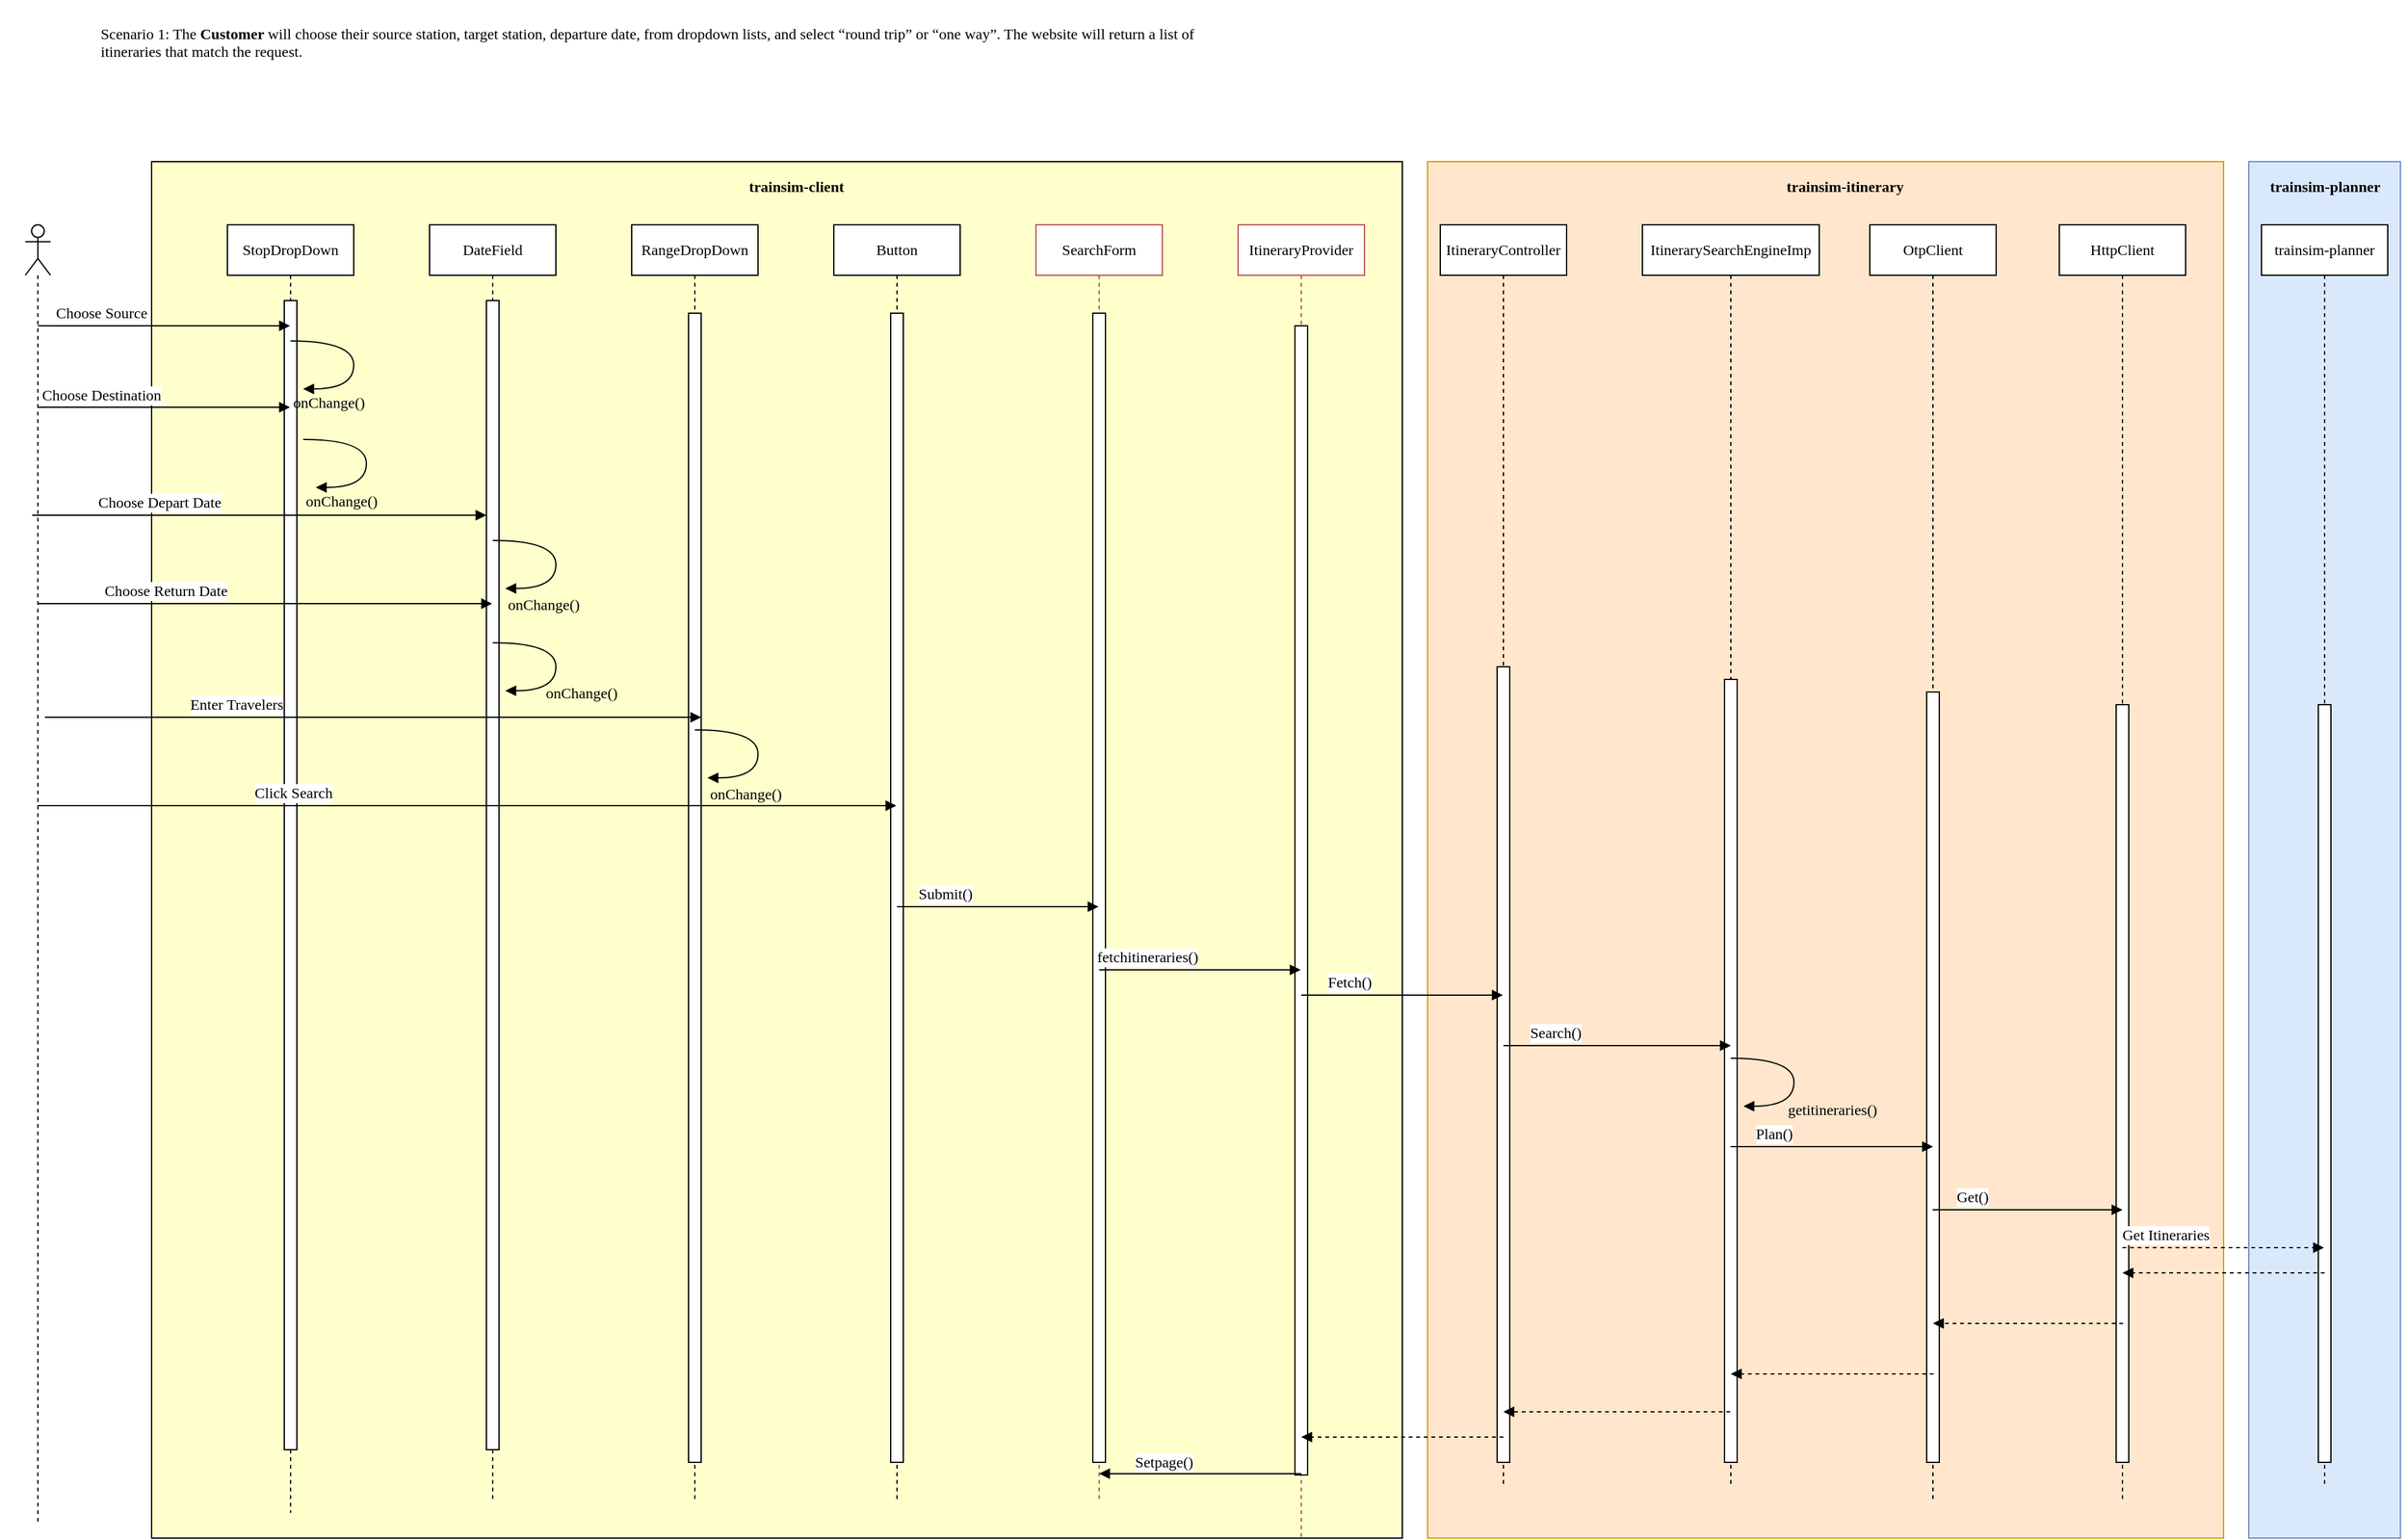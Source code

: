 <mxfile version="14.9.6" type="device"><diagram id="HAv9Fwq_7FOXWe3RpDJX" name="Page-1"><mxGraphModel dx="1106" dy="766" grid="1" gridSize="10" guides="1" tooltips="1" connect="1" arrows="1" fold="1" page="1" pageScale="1" pageWidth="850" pageHeight="1100" math="0" shadow="0"><root><mxCell id="0"/><mxCell id="1" parent="0"/><mxCell id="6cdLTFmEXHm98x8ctd0T-8" value="" style="rounded=0;whiteSpace=wrap;html=1;fillColor=#dae8fc;strokeColor=#6c8ebf;fontFamily=Verdana;fontSize=12;" parent="1" vertex="1"><mxGeometry x="1790" y="150" width="120" height="1090" as="geometry"/></mxCell><mxCell id="6cdLTFmEXHm98x8ctd0T-7" value="" style="rounded=0;whiteSpace=wrap;html=1;fillColor=#ffe6cc;strokeColor=#d79b00;fontFamily=Verdana;fontSize=12;" parent="1" vertex="1"><mxGeometry x="1140" y="150" width="630" height="1090" as="geometry"/></mxCell><mxCell id="6cdLTFmEXHm98x8ctd0T-6" value="" style="rounded=0;whiteSpace=wrap;html=1;fillColor=#FFFFCC;fontFamily=Verdana;fontSize=12;" parent="1" vertex="1"><mxGeometry x="130" y="150" width="990" height="1090" as="geometry"/></mxCell><mxCell id="EGPCPtI_2FgfYmeb5VrQ-1" value="DateField" style="shape=umlLifeline;perimeter=lifelinePerimeter;whiteSpace=wrap;html=1;container=1;collapsible=0;recursiveResize=0;outlineConnect=0;fontFamily=Verdana;fontSize=12;" parent="1" vertex="1"><mxGeometry x="350" y="200" width="100" height="1010" as="geometry"/></mxCell><mxCell id="6cdLTFmEXHm98x8ctd0T-48" value="" style="html=1;points=[];perimeter=orthogonalPerimeter;rounded=0;shadow=0;comic=0;labelBackgroundColor=none;strokeWidth=1;fontFamily=Verdana;fontSize=12;align=center;" parent="EGPCPtI_2FgfYmeb5VrQ-1" vertex="1"><mxGeometry x="45" y="60" width="10" height="910" as="geometry"/></mxCell><mxCell id="EGPCPtI_2FgfYmeb5VrQ-2" value="RangeDropDown" style="shape=umlLifeline;perimeter=lifelinePerimeter;whiteSpace=wrap;html=1;container=1;collapsible=0;recursiveResize=0;outlineConnect=0;fontFamily=Verdana;fontSize=12;" parent="1" vertex="1"><mxGeometry x="510" y="200" width="100" height="1010" as="geometry"/></mxCell><mxCell id="6cdLTFmEXHm98x8ctd0T-49" value="" style="html=1;points=[];perimeter=orthogonalPerimeter;rounded=0;shadow=0;comic=0;labelBackgroundColor=none;strokeWidth=1;fontFamily=Verdana;fontSize=12;align=center;" parent="EGPCPtI_2FgfYmeb5VrQ-2" vertex="1"><mxGeometry x="45" y="70" width="10" height="910" as="geometry"/></mxCell><mxCell id="EGPCPtI_2FgfYmeb5VrQ-3" value="StopDropDown" style="shape=umlLifeline;perimeter=lifelinePerimeter;whiteSpace=wrap;html=1;container=1;collapsible=0;recursiveResize=0;outlineConnect=0;fontFamily=Verdana;fontSize=12;" parent="1" vertex="1"><mxGeometry x="190" y="200" width="100" height="1020" as="geometry"/></mxCell><mxCell id="6cdLTFmEXHm98x8ctd0T-47" value="" style="html=1;points=[];perimeter=orthogonalPerimeter;rounded=0;shadow=0;comic=0;labelBackgroundColor=none;strokeWidth=1;fontFamily=Verdana;fontSize=12;align=center;" parent="EGPCPtI_2FgfYmeb5VrQ-3" vertex="1"><mxGeometry x="45" y="60" width="10" height="910" as="geometry"/></mxCell><mxCell id="EGPCPtI_2FgfYmeb5VrQ-4" value="" style="shape=umlLifeline;participant=umlActor;perimeter=lifelinePerimeter;whiteSpace=wrap;html=1;container=1;collapsible=0;recursiveResize=0;verticalAlign=top;spacingTop=36;outlineConnect=0;size=40;fontFamily=Verdana;fontSize=12;" parent="1" vertex="1"><mxGeometry x="30" y="200" width="20" height="1030" as="geometry"/></mxCell><mxCell id="EGPCPtI_2FgfYmeb5VrQ-5" value="Button" style="shape=umlLifeline;perimeter=lifelinePerimeter;whiteSpace=wrap;html=1;container=1;collapsible=0;recursiveResize=0;outlineConnect=0;fillColor=#FFFFFF;fontFamily=Verdana;fontSize=12;" parent="1" vertex="1"><mxGeometry x="670" y="200" width="100" height="1010" as="geometry"/></mxCell><mxCell id="6cdLTFmEXHm98x8ctd0T-50" value="" style="html=1;points=[];perimeter=orthogonalPerimeter;rounded=0;shadow=0;comic=0;labelBackgroundColor=none;strokeWidth=1;fontFamily=Verdana;fontSize=12;align=center;" parent="EGPCPtI_2FgfYmeb5VrQ-5" vertex="1"><mxGeometry x="45" y="70" width="10" height="910" as="geometry"/></mxCell><mxCell id="EGPCPtI_2FgfYmeb5VrQ-6" value="SearchForm" style="shape=umlLifeline;perimeter=lifelinePerimeter;whiteSpace=wrap;html=1;container=1;collapsible=0;recursiveResize=0;outlineConnect=0;strokeColor=#b85450;fillColor=#FFFFFF;fontFamily=Verdana;fontSize=12;" parent="1" vertex="1"><mxGeometry x="830" y="200" width="100" height="1010" as="geometry"/></mxCell><mxCell id="6cdLTFmEXHm98x8ctd0T-53" value="" style="html=1;points=[];perimeter=orthogonalPerimeter;rounded=0;shadow=0;comic=0;labelBackgroundColor=none;strokeWidth=1;fontFamily=Verdana;fontSize=12;align=center;" parent="EGPCPtI_2FgfYmeb5VrQ-6" vertex="1"><mxGeometry x="45" y="70" width="10" height="910" as="geometry"/></mxCell><mxCell id="EGPCPtI_2FgfYmeb5VrQ-7" value="ItineraryProvider" style="shape=umlLifeline;perimeter=lifelinePerimeter;whiteSpace=wrap;html=1;container=1;collapsible=0;recursiveResize=0;outlineConnect=0;strokeColor=#b85450;fillColor=#FFFFFF;fontFamily=Verdana;fontSize=12;" parent="1" vertex="1"><mxGeometry x="990" y="200" width="100" height="1040" as="geometry"/></mxCell><mxCell id="6cdLTFmEXHm98x8ctd0T-54" value="" style="html=1;points=[];perimeter=orthogonalPerimeter;rounded=0;shadow=0;comic=0;labelBackgroundColor=none;strokeWidth=1;fontFamily=Verdana;fontSize=12;align=center;" parent="EGPCPtI_2FgfYmeb5VrQ-7" vertex="1"><mxGeometry x="45" y="80" width="10" height="910" as="geometry"/></mxCell><mxCell id="EGPCPtI_2FgfYmeb5VrQ-11" value="&lt;div style=&quot;font-size: 12px;&quot;&gt;ItineraryController&lt;/div&gt;" style="shape=umlLifeline;perimeter=lifelinePerimeter;whiteSpace=wrap;html=1;container=1;collapsible=0;recursiveResize=0;outlineConnect=0;fontFamily=Verdana;fontSize=12;" parent="1" vertex="1"><mxGeometry x="1150" y="200" width="100" height="1000" as="geometry"/></mxCell><mxCell id="6cdLTFmEXHm98x8ctd0T-55" value="" style="html=1;points=[];perimeter=orthogonalPerimeter;rounded=0;shadow=0;comic=0;labelBackgroundColor=none;strokeWidth=1;fontFamily=Verdana;fontSize=12;align=center;" parent="EGPCPtI_2FgfYmeb5VrQ-11" vertex="1"><mxGeometry x="45" y="350" width="10" height="630" as="geometry"/></mxCell><mxCell id="EGPCPtI_2FgfYmeb5VrQ-12" value="ItinerarySearchEngineImp" style="shape=umlLifeline;perimeter=lifelinePerimeter;whiteSpace=wrap;html=1;container=1;collapsible=0;recursiveResize=0;outlineConnect=0;fontFamily=Verdana;fontSize=12;" parent="1" vertex="1"><mxGeometry x="1310" y="200" width="140" height="1000" as="geometry"/></mxCell><mxCell id="6cdLTFmEXHm98x8ctd0T-56" value="" style="html=1;points=[];perimeter=orthogonalPerimeter;rounded=0;shadow=0;comic=0;labelBackgroundColor=none;strokeWidth=1;fontFamily=Verdana;fontSize=12;align=center;" parent="EGPCPtI_2FgfYmeb5VrQ-12" vertex="1"><mxGeometry x="65" y="360" width="10" height="620" as="geometry"/></mxCell><mxCell id="EGPCPtI_2FgfYmeb5VrQ-20" value="" style="html=1;verticalAlign=bottom;endArrow=block;fontFamily=Verdana;fontSize=12;" parent="1" edge="1"><mxGeometry width="80" relative="1" as="geometry"><mxPoint x="40" y="280" as="sourcePoint"/><mxPoint x="239.5" y="280" as="targetPoint"/><Array as="points"><mxPoint x="80" y="280"/></Array></mxGeometry></mxCell><mxCell id="6cdLTFmEXHm98x8ctd0T-4" value="Choose Source" style="edgeLabel;html=1;align=center;verticalAlign=middle;resizable=0;points=[];fontFamily=Verdana;fontSize=12;" parent="EGPCPtI_2FgfYmeb5VrQ-20" vertex="1" connectable="0"><mxGeometry x="-0.368" y="8" relative="1" as="geometry"><mxPoint x="-13" y="-2" as="offset"/></mxGeometry></mxCell><mxCell id="EGPCPtI_2FgfYmeb5VrQ-71" value="&lt;div class=&quot;O1&quot; style=&quot;margin-top: 3.6pt; margin-bottom: 6pt; margin-left: 0.81in; text-indent: -0.31in; direction: ltr; unicode-bidi: embed; word-break: normal; font-size: 12px;&quot;&gt;&lt;font style=&quot;font-size: 12px;&quot;&gt;&lt;span style=&quot;font-size: 12px;&quot;&gt;&lt;br style=&quot;font-size: 12px;&quot;&gt;Scenario 1: The &lt;/span&gt;&lt;span style=&quot;font-weight: bold; font-size: 12px;&quot;&gt;Customer &lt;/span&gt;&lt;span style=&quot;font-size: 12px;&quot;&gt;will&amp;nbsp;choose their source station, target station, departure date, from dropdown&amp;nbsp;lists, and select “round trip” or “one way”. The website will return a list of&lt;br style=&quot;font-size: 12px;&quot;&gt;itineraries that match the request.&amp;nbsp;&lt;/span&gt;&lt;/font&gt;&lt;/div&gt;" style="text;html=1;strokeColor=none;fillColor=none;align=left;verticalAlign=middle;whiteSpace=wrap;rounded=0;fontFamily=Verdana;fontSize=12;" parent="1" vertex="1"><mxGeometry x="10" y="40" width="1730" height="20" as="geometry"/></mxCell><mxCell id="6cdLTFmEXHm98x8ctd0T-1" value="&lt;div style=&quot;font-size: 12px;&quot;&gt;OtpClient&lt;/div&gt;" style="shape=umlLifeline;perimeter=lifelinePerimeter;whiteSpace=wrap;html=1;container=1;collapsible=0;recursiveResize=0;outlineConnect=0;fontFamily=Verdana;fontSize=12;" parent="1" vertex="1"><mxGeometry x="1490" y="200" width="100" height="1010" as="geometry"/></mxCell><mxCell id="6cdLTFmEXHm98x8ctd0T-57" value="" style="html=1;points=[];perimeter=orthogonalPerimeter;rounded=0;shadow=0;comic=0;labelBackgroundColor=none;strokeWidth=1;fontFamily=Verdana;fontSize=12;align=center;" parent="6cdLTFmEXHm98x8ctd0T-1" vertex="1"><mxGeometry x="45" y="370" width="10" height="610" as="geometry"/></mxCell><mxCell id="6cdLTFmEXHm98x8ctd0T-2" value="&lt;div style=&quot;font-size: 12px;&quot;&gt;HttpClient&lt;/div&gt;" style="shape=umlLifeline;perimeter=lifelinePerimeter;whiteSpace=wrap;html=1;container=1;collapsible=0;recursiveResize=0;outlineConnect=0;fontFamily=Verdana;fontSize=12;" parent="1" vertex="1"><mxGeometry x="1640" y="200" width="100" height="1010" as="geometry"/></mxCell><mxCell id="6cdLTFmEXHm98x8ctd0T-58" value="" style="html=1;points=[];perimeter=orthogonalPerimeter;rounded=0;shadow=0;comic=0;labelBackgroundColor=none;strokeWidth=1;fontFamily=Verdana;fontSize=12;align=center;" parent="6cdLTFmEXHm98x8ctd0T-2" vertex="1"><mxGeometry x="45" y="380" width="10" height="600" as="geometry"/></mxCell><mxCell id="6cdLTFmEXHm98x8ctd0T-3" value="&lt;div style=&quot;font-size: 12px;&quot;&gt;trainsim-planner&lt;/div&gt;" style="shape=umlLifeline;perimeter=lifelinePerimeter;whiteSpace=wrap;html=1;container=1;collapsible=0;recursiveResize=0;outlineConnect=0;fontFamily=Verdana;fontSize=12;" parent="1" vertex="1"><mxGeometry x="1800" y="200" width="100" height="1000" as="geometry"/></mxCell><mxCell id="6cdLTFmEXHm98x8ctd0T-59" value="" style="html=1;points=[];perimeter=orthogonalPerimeter;rounded=0;shadow=0;comic=0;labelBackgroundColor=none;strokeWidth=1;fontFamily=Verdana;fontSize=12;align=center;" parent="6cdLTFmEXHm98x8ctd0T-3" vertex="1"><mxGeometry x="45" y="380" width="10" height="600" as="geometry"/></mxCell><mxCell id="6cdLTFmEXHm98x8ctd0T-9" value="&lt;b style=&quot;font-size: 12px;&quot;&gt;trainsim-client&lt;/b&gt;" style="text;html=1;align=center;verticalAlign=middle;resizable=0;points=[];autosize=1;fontFamily=Verdana;fontSize=12;" parent="1" vertex="1"><mxGeometry x="585" y="160" width="110" height="20" as="geometry"/></mxCell><mxCell id="6cdLTFmEXHm98x8ctd0T-10" value="&lt;b style=&quot;font-size: 12px;&quot;&gt;trainsim-planner&lt;/b&gt;" style="text;html=1;align=center;verticalAlign=middle;resizable=0;points=[];autosize=1;fontFamily=Verdana;fontSize=12;" parent="1" vertex="1"><mxGeometry x="1785" y="160" width="130" height="20" as="geometry"/></mxCell><mxCell id="6cdLTFmEXHm98x8ctd0T-11" value="&lt;b style=&quot;font-size: 12px;&quot;&gt;trainsim-itinerary&lt;/b&gt;" style="text;html=1;align=center;verticalAlign=middle;resizable=0;points=[];autosize=1;fontFamily=Verdana;fontSize=12;" parent="1" vertex="1"><mxGeometry x="1400" y="160" width="140" height="20" as="geometry"/></mxCell><mxCell id="6cdLTFmEXHm98x8ctd0T-13" value="" style="html=1;verticalAlign=bottom;endArrow=block;fontFamily=Verdana;fontSize=12;" parent="1" edge="1"><mxGeometry width="80" relative="1" as="geometry"><mxPoint x="40" y="344.5" as="sourcePoint"/><mxPoint x="239.5" y="344.5" as="targetPoint"/><Array as="points"><mxPoint x="80" y="344.5"/></Array></mxGeometry></mxCell><mxCell id="6cdLTFmEXHm98x8ctd0T-14" value="Choose Destination" style="edgeLabel;html=1;align=center;verticalAlign=middle;resizable=0;points=[];fontFamily=Verdana;fontSize=12;" parent="6cdLTFmEXHm98x8ctd0T-13" vertex="1" connectable="0"><mxGeometry x="-0.368" y="8" relative="1" as="geometry"><mxPoint x="-13" y="-2" as="offset"/></mxGeometry></mxCell><mxCell id="6cdLTFmEXHm98x8ctd0T-15" value="" style="html=1;verticalAlign=bottom;endArrow=block;fontFamily=Verdana;fontSize=12;" parent="1" edge="1"><mxGeometry width="80" relative="1" as="geometry"><mxPoint x="35.5" y="430" as="sourcePoint"/><mxPoint x="395" y="430" as="targetPoint"/><Array as="points"><mxPoint x="75.5" y="430"/></Array></mxGeometry></mxCell><mxCell id="6cdLTFmEXHm98x8ctd0T-16" value="Choose Depart Date" style="edgeLabel;html=1;align=center;verticalAlign=middle;resizable=0;points=[];fontFamily=Verdana;fontSize=12;" parent="6cdLTFmEXHm98x8ctd0T-15" vertex="1" connectable="0"><mxGeometry x="-0.368" y="8" relative="1" as="geometry"><mxPoint x="-13" y="-2" as="offset"/></mxGeometry></mxCell><mxCell id="6cdLTFmEXHm98x8ctd0T-17" value="" style="html=1;verticalAlign=bottom;endArrow=block;fontFamily=Verdana;fontSize=12;" parent="1" edge="1"><mxGeometry width="80" relative="1" as="geometry"><mxPoint x="40" y="500" as="sourcePoint"/><mxPoint x="399.5" y="500" as="targetPoint"/><Array as="points"><mxPoint x="80" y="500"/></Array></mxGeometry></mxCell><mxCell id="6cdLTFmEXHm98x8ctd0T-18" value="Choose Return Date" style="edgeLabel;html=1;align=center;verticalAlign=middle;resizable=0;points=[];fontFamily=Verdana;fontSize=12;" parent="6cdLTFmEXHm98x8ctd0T-17" vertex="1" connectable="0"><mxGeometry x="-0.368" y="8" relative="1" as="geometry"><mxPoint x="-13" y="-2" as="offset"/></mxGeometry></mxCell><mxCell id="6cdLTFmEXHm98x8ctd0T-19" value="" style="html=1;verticalAlign=bottom;endArrow=block;fontFamily=Verdana;fontSize=12;" parent="1" edge="1"><mxGeometry width="80" relative="1" as="geometry"><mxPoint x="45.5" y="590" as="sourcePoint"/><mxPoint x="565" y="590" as="targetPoint"/><Array as="points"><mxPoint x="85.5" y="590"/></Array></mxGeometry></mxCell><mxCell id="6cdLTFmEXHm98x8ctd0T-20" value="Enter Travelers" style="edgeLabel;html=1;align=center;verticalAlign=middle;resizable=0;points=[];fontFamily=Verdana;fontSize=12;" parent="6cdLTFmEXHm98x8ctd0T-19" vertex="1" connectable="0"><mxGeometry x="-0.368" y="8" relative="1" as="geometry"><mxPoint x="-13" y="-2" as="offset"/></mxGeometry></mxCell><mxCell id="6cdLTFmEXHm98x8ctd0T-21" value="" style="html=1;verticalAlign=bottom;endArrow=block;fontFamily=Verdana;fontSize=12;" parent="1" target="EGPCPtI_2FgfYmeb5VrQ-5" edge="1"><mxGeometry width="80" relative="1" as="geometry"><mxPoint x="40" y="660" as="sourcePoint"/><mxPoint x="559.5" y="660" as="targetPoint"/><Array as="points"><mxPoint x="80" y="660"/></Array></mxGeometry></mxCell><mxCell id="6cdLTFmEXHm98x8ctd0T-22" value="Click Search" style="edgeLabel;html=1;align=center;verticalAlign=middle;resizable=0;points=[];fontFamily=Verdana;fontSize=12;" parent="6cdLTFmEXHm98x8ctd0T-21" vertex="1" connectable="0"><mxGeometry x="-0.368" y="8" relative="1" as="geometry"><mxPoint x="-13" y="-2" as="offset"/></mxGeometry></mxCell><mxCell id="6cdLTFmEXHm98x8ctd0T-23" value="" style="html=1;verticalAlign=bottom;endArrow=block;fontFamily=Verdana;fontSize=12;" parent="1" target="EGPCPtI_2FgfYmeb5VrQ-6" edge="1"><mxGeometry width="80" relative="1" as="geometry"><mxPoint x="720" y="740" as="sourcePoint"/><mxPoint x="729.5" y="740" as="targetPoint"/><Array as="points"/></mxGeometry></mxCell><mxCell id="6cdLTFmEXHm98x8ctd0T-24" value="Submit()" style="edgeLabel;html=1;align=center;verticalAlign=middle;resizable=0;points=[];fontFamily=Verdana;fontSize=12;" parent="6cdLTFmEXHm98x8ctd0T-23" vertex="1" connectable="0"><mxGeometry x="-0.368" y="8" relative="1" as="geometry"><mxPoint x="-13" y="-2" as="offset"/></mxGeometry></mxCell><mxCell id="6cdLTFmEXHm98x8ctd0T-25" value="" style="html=1;verticalAlign=bottom;endArrow=block;fontFamily=Verdana;fontSize=12;" parent="1" edge="1"><mxGeometry width="80" relative="1" as="geometry"><mxPoint x="880" y="790" as="sourcePoint"/><mxPoint x="1039.5" y="790" as="targetPoint"/><Array as="points"/></mxGeometry></mxCell><mxCell id="6cdLTFmEXHm98x8ctd0T-26" value="fetchitineraries()" style="edgeLabel;html=1;align=center;verticalAlign=middle;resizable=0;points=[];fontFamily=Verdana;fontSize=12;" parent="6cdLTFmEXHm98x8ctd0T-25" vertex="1" connectable="0"><mxGeometry x="-0.368" y="8" relative="1" as="geometry"><mxPoint x="-13" y="-2" as="offset"/></mxGeometry></mxCell><mxCell id="6cdLTFmEXHm98x8ctd0T-27" value="" style="html=1;verticalAlign=bottom;endArrow=block;fontFamily=Verdana;fontSize=12;" parent="1" edge="1"><mxGeometry width="80" relative="1" as="geometry"><mxPoint x="1040" y="810" as="sourcePoint"/><mxPoint x="1199.5" y="810" as="targetPoint"/><Array as="points"/></mxGeometry></mxCell><mxCell id="6cdLTFmEXHm98x8ctd0T-28" value="Fetch()" style="edgeLabel;html=1;align=center;verticalAlign=middle;resizable=0;points=[];fontFamily=Verdana;fontSize=12;" parent="6cdLTFmEXHm98x8ctd0T-27" vertex="1" connectable="0"><mxGeometry x="-0.368" y="8" relative="1" as="geometry"><mxPoint x="-13" y="-2" as="offset"/></mxGeometry></mxCell><mxCell id="6cdLTFmEXHm98x8ctd0T-29" value="" style="html=1;verticalAlign=bottom;endArrow=block;fontFamily=Verdana;fontSize=12;" parent="1" source="EGPCPtI_2FgfYmeb5VrQ-11" edge="1"><mxGeometry width="80" relative="1" as="geometry"><mxPoint x="1210" y="850" as="sourcePoint"/><mxPoint x="1380" y="850" as="targetPoint"/><Array as="points"/></mxGeometry></mxCell><mxCell id="6cdLTFmEXHm98x8ctd0T-30" value="Search()" style="edgeLabel;html=1;align=center;verticalAlign=middle;resizable=0;points=[];fontFamily=Verdana;fontSize=12;" parent="6cdLTFmEXHm98x8ctd0T-29" vertex="1" connectable="0"><mxGeometry x="-0.368" y="8" relative="1" as="geometry"><mxPoint x="-16.5" y="-2" as="offset"/></mxGeometry></mxCell><mxCell id="6cdLTFmEXHm98x8ctd0T-31" value="" style="html=1;verticalAlign=bottom;endArrow=block;fontFamily=Verdana;fontSize=12;" parent="1" edge="1"><mxGeometry width="80" relative="1" as="geometry"><mxPoint x="1379.75" y="930" as="sourcePoint"/><mxPoint x="1540" y="930" as="targetPoint"/><Array as="points"/></mxGeometry></mxCell><mxCell id="6cdLTFmEXHm98x8ctd0T-32" value="Plan()" style="edgeLabel;html=1;align=center;verticalAlign=middle;resizable=0;points=[];fontFamily=Verdana;fontSize=12;" parent="6cdLTFmEXHm98x8ctd0T-31" vertex="1" connectable="0"><mxGeometry x="-0.368" y="8" relative="1" as="geometry"><mxPoint x="-16.5" y="-2" as="offset"/></mxGeometry></mxCell><mxCell id="6cdLTFmEXHm98x8ctd0T-33" value="" style="html=1;verticalAlign=bottom;endArrow=block;fontFamily=Verdana;fontSize=12;" parent="1" edge="1"><mxGeometry width="80" relative="1" as="geometry"><mxPoint x="1539.75" y="980" as="sourcePoint"/><mxPoint x="1690" y="980" as="targetPoint"/><Array as="points"/></mxGeometry></mxCell><mxCell id="6cdLTFmEXHm98x8ctd0T-34" value="Get()" style="edgeLabel;html=1;align=center;verticalAlign=middle;resizable=0;points=[];fontFamily=Verdana;fontSize=12;" parent="6cdLTFmEXHm98x8ctd0T-33" vertex="1" connectable="0"><mxGeometry x="-0.368" y="8" relative="1" as="geometry"><mxPoint x="-16.5" y="-2" as="offset"/></mxGeometry></mxCell><mxCell id="6cdLTFmEXHm98x8ctd0T-35" value="" style="html=1;verticalAlign=bottom;endArrow=block;dashed=1;fontFamily=Verdana;fontSize=12;" parent="1" target="6cdLTFmEXHm98x8ctd0T-3" edge="1"><mxGeometry width="80" relative="1" as="geometry"><mxPoint x="1690" y="1010" as="sourcePoint"/><mxPoint x="1840.25" y="1010" as="targetPoint"/><Array as="points"/></mxGeometry></mxCell><mxCell id="6cdLTFmEXHm98x8ctd0T-36" value="Get Itineraries" style="edgeLabel;html=1;align=center;verticalAlign=middle;resizable=0;points=[];fontFamily=Verdana;fontSize=12;" parent="6cdLTFmEXHm98x8ctd0T-35" vertex="1" connectable="0"><mxGeometry x="-0.368" y="8" relative="1" as="geometry"><mxPoint x="-16.5" y="-2" as="offset"/></mxGeometry></mxCell><mxCell id="6cdLTFmEXHm98x8ctd0T-37" value="" style="html=1;verticalAlign=bottom;endArrow=block;dashed=1;fontFamily=Verdana;fontSize=12;" parent="1" target="6cdLTFmEXHm98x8ctd0T-2" edge="1"><mxGeometry width="80" relative="1" as="geometry"><mxPoint x="1850" y="1030" as="sourcePoint"/><mxPoint x="1859.5" y="1020" as="targetPoint"/><Array as="points"><mxPoint x="1820" y="1030"/><mxPoint x="1770" y="1030"/></Array></mxGeometry></mxCell><mxCell id="6cdLTFmEXHm98x8ctd0T-41" value="" style="html=1;verticalAlign=bottom;endArrow=block;dashed=1;fontFamily=Verdana;fontSize=12;" parent="1" edge="1"><mxGeometry width="80" relative="1" as="geometry"><mxPoint x="1690.5" y="1070" as="sourcePoint"/><mxPoint x="1540" y="1070" as="targetPoint"/><Array as="points"><mxPoint x="1660.5" y="1070"/><mxPoint x="1610.5" y="1070"/></Array></mxGeometry></mxCell><mxCell id="6cdLTFmEXHm98x8ctd0T-42" value="" style="html=1;verticalAlign=bottom;endArrow=block;dashed=1;fontFamily=Verdana;fontSize=12;" parent="1" edge="1"><mxGeometry width="80" relative="1" as="geometry"><mxPoint x="1540.5" y="1110" as="sourcePoint"/><mxPoint x="1380" y="1110" as="targetPoint"/><Array as="points"><mxPoint x="1510.5" y="1110"/><mxPoint x="1460.5" y="1110"/></Array></mxGeometry></mxCell><mxCell id="6cdLTFmEXHm98x8ctd0T-43" value="" style="html=1;verticalAlign=bottom;endArrow=block;dashed=1;fontFamily=Verdana;fontSize=12;" parent="1" source="EGPCPtI_2FgfYmeb5VrQ-12" edge="1"><mxGeometry width="80" relative="1" as="geometry"><mxPoint x="1360.5" y="1140" as="sourcePoint"/><mxPoint x="1200" y="1140" as="targetPoint"/><Array as="points"><mxPoint x="1330.5" y="1140"/><mxPoint x="1280.5" y="1140"/></Array></mxGeometry></mxCell><mxCell id="6cdLTFmEXHm98x8ctd0T-44" value="" style="html=1;verticalAlign=bottom;endArrow=block;dashed=1;fontFamily=Verdana;fontSize=12;" parent="1" edge="1"><mxGeometry width="80" relative="1" as="geometry"><mxPoint x="1200" y="1160" as="sourcePoint"/><mxPoint x="1040" y="1160" as="targetPoint"/><Array as="points"><mxPoint x="1170.5" y="1160"/><mxPoint x="1120.5" y="1160"/></Array></mxGeometry></mxCell><mxCell id="6cdLTFmEXHm98x8ctd0T-45" value="" style="html=1;verticalAlign=bottom;endArrow=block;fontFamily=Verdana;fontSize=12;" parent="1" edge="1"><mxGeometry width="80" relative="1" as="geometry"><mxPoint x="1040" y="1189" as="sourcePoint"/><mxPoint x="880" y="1189" as="targetPoint"/><Array as="points"><mxPoint x="1010.5" y="1189"/><mxPoint x="960.5" y="1189"/></Array></mxGeometry></mxCell><mxCell id="6cdLTFmEXHm98x8ctd0T-46" value="Setpage()" style="edgeLabel;html=1;align=center;verticalAlign=middle;resizable=0;points=[];fontFamily=Verdana;fontSize=12;" parent="6cdLTFmEXHm98x8ctd0T-45" vertex="1" connectable="0"><mxGeometry x="0.362" y="-9" relative="1" as="geometry"><mxPoint as="offset"/></mxGeometry></mxCell><mxCell id="6cdLTFmEXHm98x8ctd0T-60" value="&lt;span style=&quot;text-align: left; font-size: 12px;&quot;&gt;onChange()&lt;/span&gt;" style="html=1;verticalAlign=bottom;endArrow=block;labelBackgroundColor=none;fontFamily=Verdana;fontSize=12;elbow=vertical;edgeStyle=orthogonalEdgeStyle;curved=1;" parent="1" edge="1"><mxGeometry x="0.688" y="20" relative="1" as="geometry"><mxPoint x="240" y="292" as="sourcePoint"/><mxPoint x="250" y="330" as="targetPoint"/><Array as="points"><mxPoint x="290" y="291.98"/><mxPoint x="290" y="329.98"/></Array><mxPoint as="offset"/></mxGeometry></mxCell><mxCell id="6cdLTFmEXHm98x8ctd0T-61" value="&lt;span style=&quot;text-align: left; font-size: 12px;&quot;&gt;onChange()&lt;/span&gt;" style="html=1;verticalAlign=bottom;endArrow=block;labelBackgroundColor=none;fontFamily=Verdana;fontSize=12;elbow=vertical;edgeStyle=orthogonalEdgeStyle;curved=1;" parent="1" edge="1"><mxGeometry x="0.531" y="22" relative="1" as="geometry"><mxPoint x="400" y="450" as="sourcePoint"/><mxPoint x="410" y="488" as="targetPoint"/><Array as="points"><mxPoint x="450" y="449.98"/><mxPoint x="450" y="487.98"/></Array><mxPoint as="offset"/></mxGeometry></mxCell><mxCell id="6cdLTFmEXHm98x8ctd0T-62" value="&lt;span style=&quot;text-align: left; font-size: 12px;&quot;&gt;onChange()&lt;/span&gt;" style="html=1;verticalAlign=bottom;endArrow=block;labelBackgroundColor=none;fontFamily=Verdana;fontSize=12;elbow=vertical;edgeStyle=orthogonalEdgeStyle;curved=1;" parent="1" edge="1"><mxGeometry x="0.688" y="20" relative="1" as="geometry"><mxPoint x="250" y="370" as="sourcePoint"/><mxPoint x="260" y="408" as="targetPoint"/><Array as="points"><mxPoint x="300" y="369.98"/><mxPoint x="300" y="407.98"/></Array><mxPoint as="offset"/></mxGeometry></mxCell><mxCell id="6cdLTFmEXHm98x8ctd0T-63" value="&lt;span style=&quot;text-align: left; font-size: 12px;&quot;&gt;onChange()&lt;/span&gt;" style="html=1;verticalAlign=bottom;endArrow=block;labelBackgroundColor=none;fontFamily=Verdana;fontSize=12;elbow=vertical;edgeStyle=orthogonalEdgeStyle;curved=1;" parent="1" edge="1"><mxGeometry x="0.375" y="23" relative="1" as="geometry"><mxPoint x="400" y="531" as="sourcePoint"/><mxPoint x="410" y="569" as="targetPoint"/><Array as="points"><mxPoint x="450" y="530.98"/><mxPoint x="450" y="568.98"/></Array><mxPoint x="20" y="-12" as="offset"/></mxGeometry></mxCell><mxCell id="6cdLTFmEXHm98x8ctd0T-64" value="&lt;span style=&quot;text-align: left; font-size: 12px;&quot;&gt;onChange()&lt;/span&gt;" style="html=1;verticalAlign=bottom;endArrow=block;labelBackgroundColor=none;fontFamily=Verdana;fontSize=12;elbow=vertical;edgeStyle=orthogonalEdgeStyle;curved=1;" parent="1" edge="1"><mxGeometry x="0.531" y="22" relative="1" as="geometry"><mxPoint x="560" y="600" as="sourcePoint"/><mxPoint x="570" y="638" as="targetPoint"/><Array as="points"><mxPoint x="610" y="599.98"/><mxPoint x="610" y="637.98"/></Array><mxPoint as="offset"/></mxGeometry></mxCell><mxCell id="6cdLTFmEXHm98x8ctd0T-65" value="&lt;span style=&quot;text-align: left ; font-size: 12px&quot;&gt;getitineraries()&lt;/span&gt;" style="html=1;verticalAlign=bottom;endArrow=block;labelBackgroundColor=none;fontFamily=Verdana;fontSize=12;elbow=vertical;edgeStyle=orthogonalEdgeStyle;curved=1;" parent="1" edge="1"><mxGeometry x="0.375" y="32" relative="1" as="geometry"><mxPoint x="1380" y="860" as="sourcePoint"/><mxPoint x="1390" y="898" as="targetPoint"/><Array as="points"><mxPoint x="1430" y="859.98"/><mxPoint x="1430" y="897.98"/></Array><mxPoint x="30" y="-20" as="offset"/></mxGeometry></mxCell></root></mxGraphModel></diagram></mxfile>